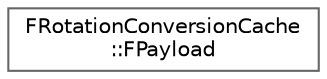 digraph "Graphical Class Hierarchy"
{
 // INTERACTIVE_SVG=YES
 // LATEX_PDF_SIZE
  bgcolor="transparent";
  edge [fontname=Helvetica,fontsize=10,labelfontname=Helvetica,labelfontsize=10];
  node [fontname=Helvetica,fontsize=10,shape=box,height=0.2,width=0.4];
  rankdir="LR";
  Node0 [id="Node000000",label="FRotationConversionCache\l::FPayload",height=0.2,width=0.4,color="grey40", fillcolor="white", style="filled",URL="$dd/dfc/structFRotationConversionCache_1_1FPayload.html",tooltip=" "];
}
